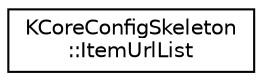 digraph "Graphical Class Hierarchy"
{
  edge [fontname="Helvetica",fontsize="10",labelfontname="Helvetica",labelfontsize="10"];
  node [fontname="Helvetica",fontsize="10",shape=record];
  rankdir="LR";
  Node0 [label="KCoreConfigSkeleton\l::ItemUrlList",height=0.2,width=0.4,color="black", fillcolor="white", style="filled",URL="$classKCoreConfigSkeleton_1_1ItemUrlList.html",tooltip="Class for handling a url list preferences item. "];
}
